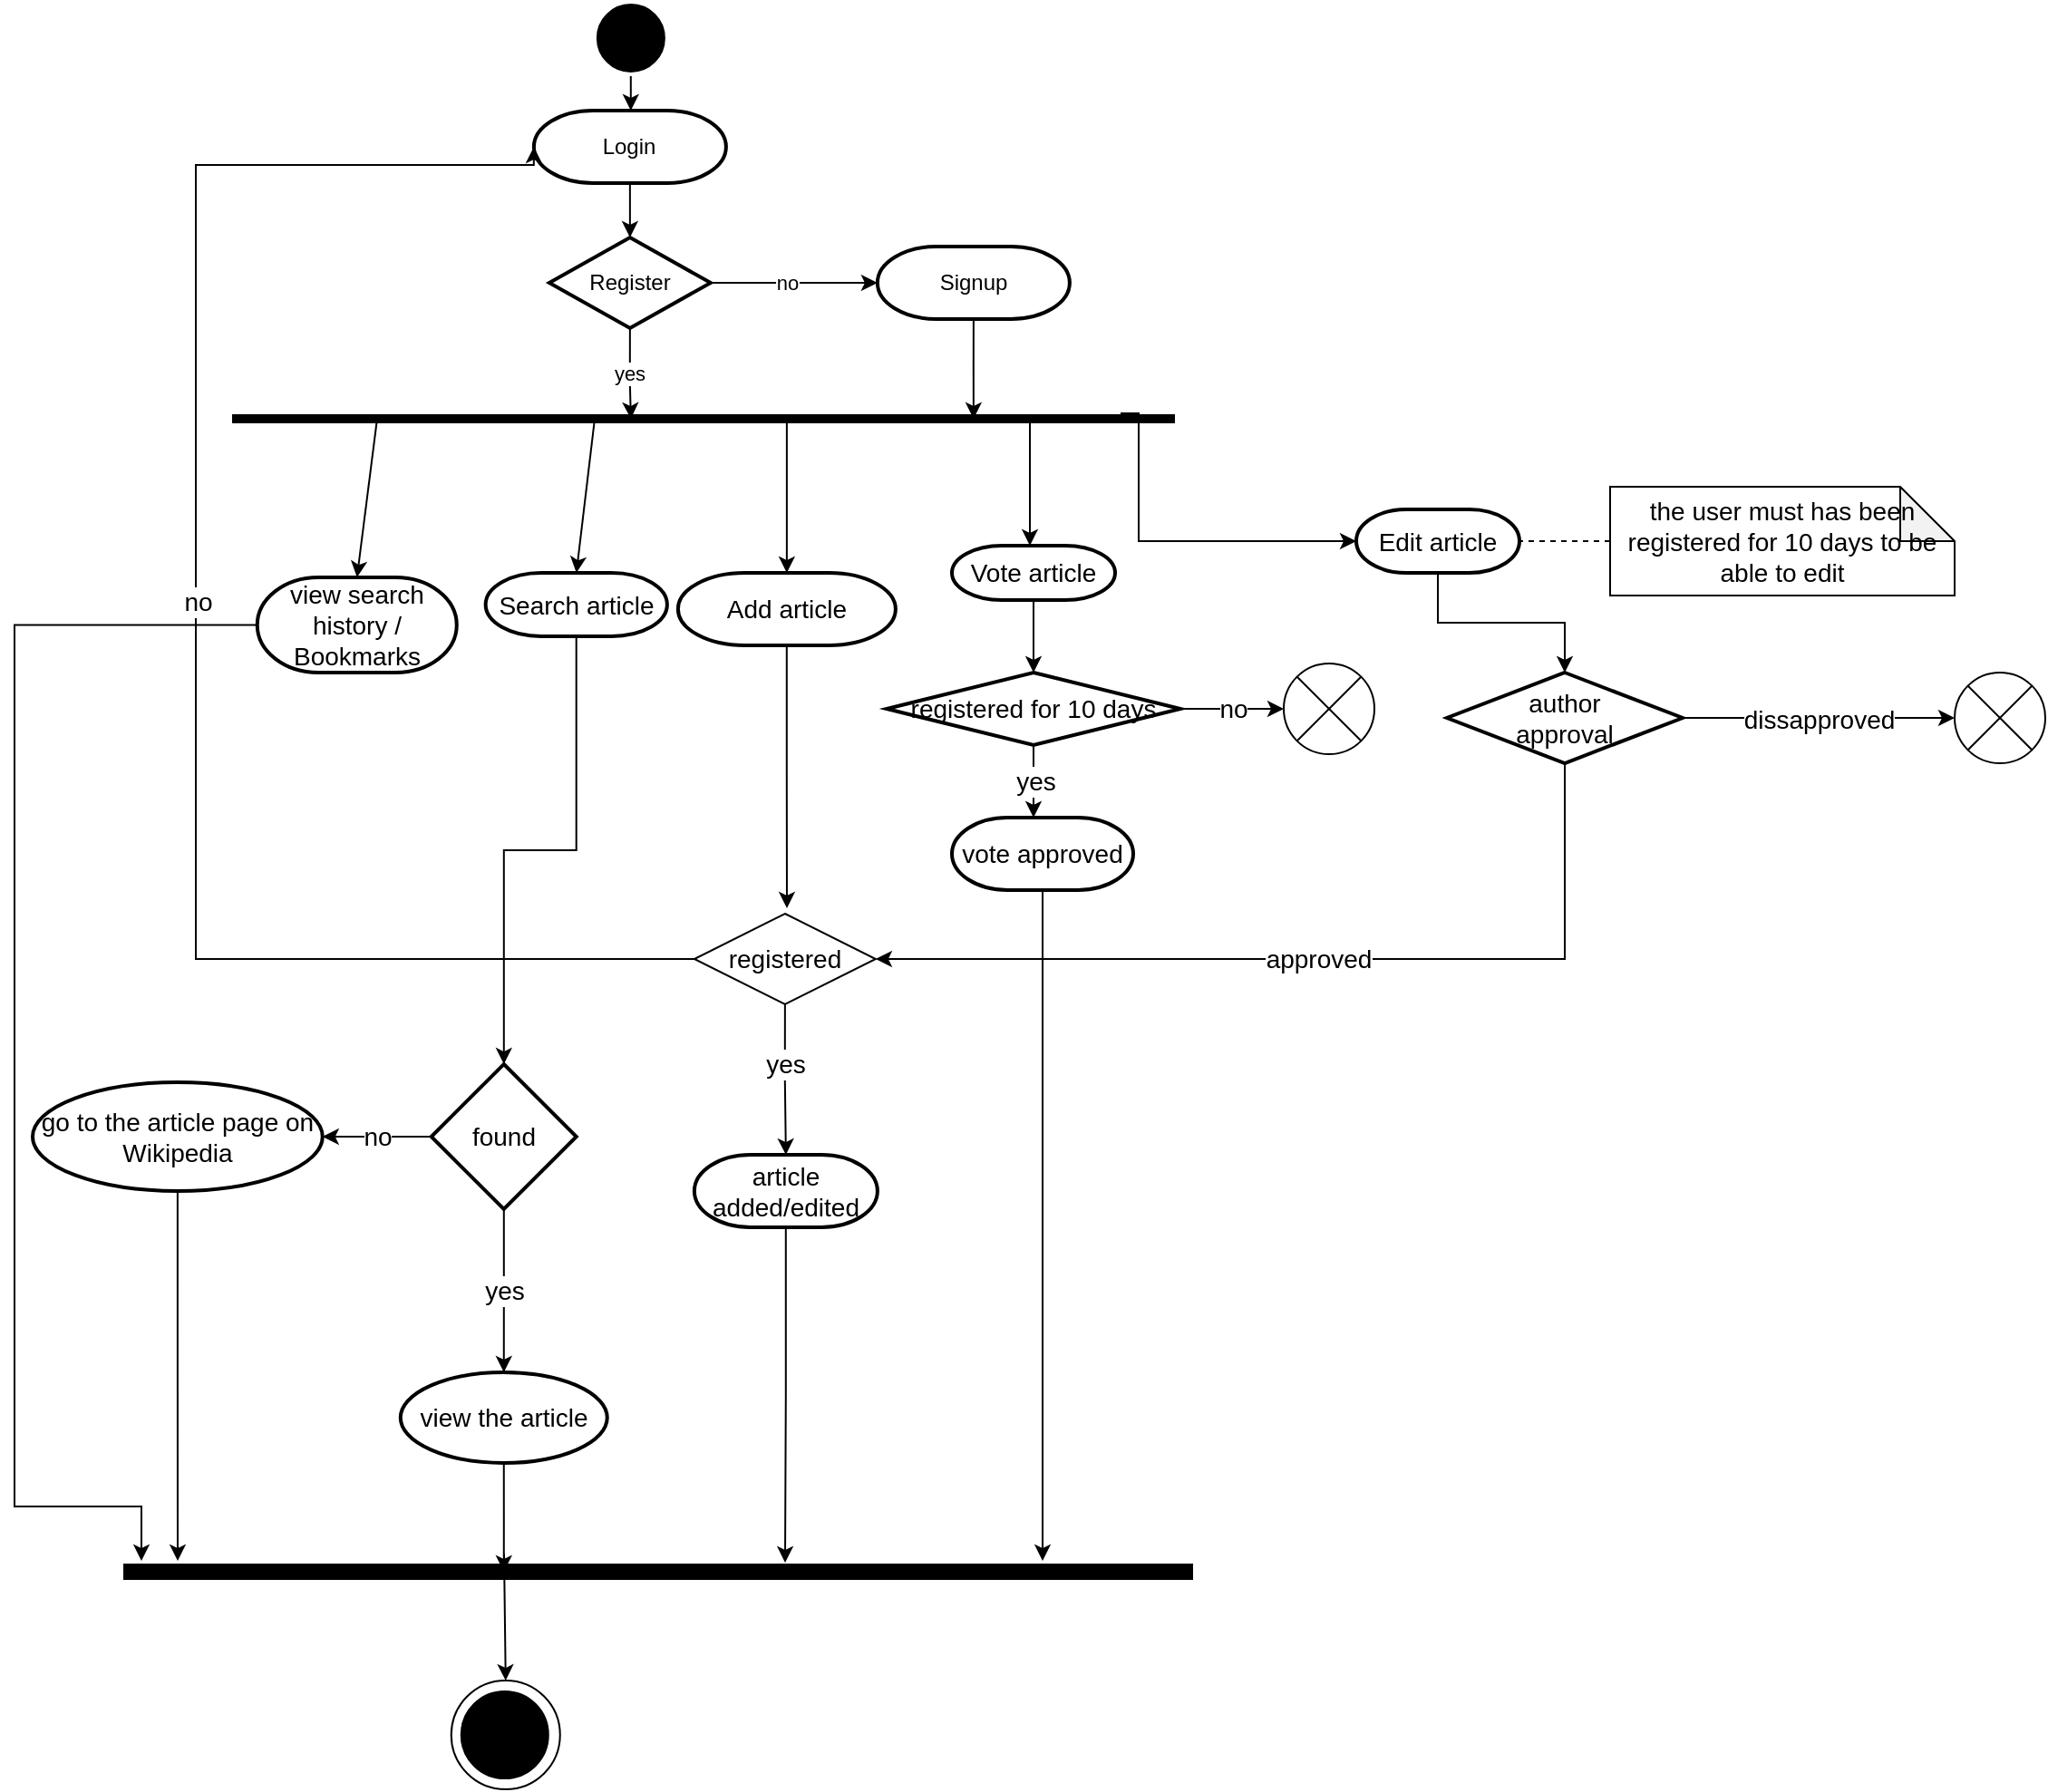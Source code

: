 <mxfile version="17.5.0" type="github" pages="6">
  <diagram id="C5RBs43oDa-KdzZeNtuy" name="Activity">
    <mxGraphModel dx="1584" dy="746" grid="1" gridSize="10" guides="1" tooltips="1" connect="1" arrows="1" fold="1" page="1" pageScale="1" pageWidth="413" pageHeight="583" math="0" shadow="0">
      <root>
        <mxCell id="WIyWlLk6GJQsqaUBKTNV-0" />
        <mxCell id="WIyWlLk6GJQsqaUBKTNV-1" parent="WIyWlLk6GJQsqaUBKTNV-0" />
        <mxCell id="ja_oueI8BCVdQs4uf5KY-3" style="edgeStyle=orthogonalEdgeStyle;rounded=0;orthogonalLoop=1;jettySize=auto;html=1;entryX=0.5;entryY=0;entryDx=0;entryDy=0;entryPerimeter=0;" parent="WIyWlLk6GJQsqaUBKTNV-1" source="ja_oueI8BCVdQs4uf5KY-0" target="ja_oueI8BCVdQs4uf5KY-2" edge="1">
          <mxGeometry relative="1" as="geometry" />
        </mxCell>
        <mxCell id="ja_oueI8BCVdQs4uf5KY-0" value="" style="strokeWidth=2;html=1;shape=mxgraph.flowchart.start_2;whiteSpace=wrap;fillColor=#000000;strokeColor=#FFFFFF;" parent="WIyWlLk6GJQsqaUBKTNV-1" vertex="1">
          <mxGeometry x="259.94" y="30" width="40" height="40" as="geometry" />
        </mxCell>
        <mxCell id="ja_oueI8BCVdQs4uf5KY-5" style="edgeStyle=orthogonalEdgeStyle;rounded=0;orthogonalLoop=1;jettySize=auto;html=1;exitX=0.5;exitY=1;exitDx=0;exitDy=0;exitPerimeter=0;entryX=0.5;entryY=0;entryDx=0;entryDy=0;entryPerimeter=0;" parent="WIyWlLk6GJQsqaUBKTNV-1" source="ja_oueI8BCVdQs4uf5KY-2" target="ja_oueI8BCVdQs4uf5KY-4" edge="1">
          <mxGeometry relative="1" as="geometry" />
        </mxCell>
        <mxCell id="ja_oueI8BCVdQs4uf5KY-2" value="Login" style="strokeWidth=2;html=1;shape=mxgraph.flowchart.terminator;whiteSpace=wrap;" parent="WIyWlLk6GJQsqaUBKTNV-1" vertex="1">
          <mxGeometry x="226.44" y="90" width="106" height="40" as="geometry" />
        </mxCell>
        <mxCell id="ja_oueI8BCVdQs4uf5KY-6" style="edgeStyle=orthogonalEdgeStyle;rounded=0;orthogonalLoop=1;jettySize=auto;html=1;exitX=1;exitY=0.5;exitDx=0;exitDy=0;exitPerimeter=0;" parent="WIyWlLk6GJQsqaUBKTNV-1" source="ja_oueI8BCVdQs4uf5KY-4" edge="1">
          <mxGeometry relative="1" as="geometry">
            <mxPoint x="415.94" y="185" as="targetPoint" />
            <Array as="points">
              <mxPoint x="365.94" y="185" />
              <mxPoint x="365.94" y="185" />
            </Array>
          </mxGeometry>
        </mxCell>
        <mxCell id="ja_oueI8BCVdQs4uf5KY-7" value="no" style="edgeLabel;html=1;align=center;verticalAlign=middle;resizable=0;points=[];" parent="ja_oueI8BCVdQs4uf5KY-6" vertex="1" connectable="0">
          <mxGeometry x="0.283" y="-5" relative="1" as="geometry">
            <mxPoint x="-17" y="-5" as="offset" />
          </mxGeometry>
        </mxCell>
        <mxCell id="ja_oueI8BCVdQs4uf5KY-12" value="yes" style="edgeStyle=orthogonalEdgeStyle;rounded=0;orthogonalLoop=1;jettySize=auto;html=1;exitX=0.5;exitY=1;exitDx=0;exitDy=0;exitPerimeter=0;" parent="WIyWlLk6GJQsqaUBKTNV-1" source="ja_oueI8BCVdQs4uf5KY-4" edge="1">
          <mxGeometry relative="1" as="geometry">
            <mxPoint x="279.94" y="260" as="targetPoint" />
            <Array as="points">
              <mxPoint x="278.94" y="240" />
              <mxPoint x="279.94" y="240" />
            </Array>
          </mxGeometry>
        </mxCell>
        <mxCell id="ja_oueI8BCVdQs4uf5KY-4" value="Register" style="strokeWidth=2;html=1;shape=mxgraph.flowchart.decision;whiteSpace=wrap;" parent="WIyWlLk6GJQsqaUBKTNV-1" vertex="1">
          <mxGeometry x="234.94" y="160" width="89" height="50" as="geometry" />
        </mxCell>
        <mxCell id="ja_oueI8BCVdQs4uf5KY-13" style="edgeStyle=orthogonalEdgeStyle;rounded=0;orthogonalLoop=1;jettySize=auto;html=1;exitX=0.5;exitY=1;exitDx=0;exitDy=0;exitPerimeter=0;" parent="WIyWlLk6GJQsqaUBKTNV-1" source="ja_oueI8BCVdQs4uf5KY-8" edge="1">
          <mxGeometry relative="1" as="geometry">
            <mxPoint x="468.94" y="260" as="targetPoint" />
          </mxGeometry>
        </mxCell>
        <mxCell id="ja_oueI8BCVdQs4uf5KY-8" value="Signup" style="strokeWidth=2;html=1;shape=mxgraph.flowchart.terminator;whiteSpace=wrap;" parent="WIyWlLk6GJQsqaUBKTNV-1" vertex="1">
          <mxGeometry x="415.94" y="165" width="106" height="40" as="geometry" />
        </mxCell>
        <mxCell id="ja_oueI8BCVdQs4uf5KY-18" value="" style="endArrow=none;html=1;rounded=0;labelBackgroundColor=#FFFFFF;labelBorderColor=default;fontSize=11;fontColor=default;strokeWidth=5;" parent="WIyWlLk6GJQsqaUBKTNV-1" edge="1">
          <mxGeometry width="50" height="50" relative="1" as="geometry">
            <mxPoint x="60" y="260" as="sourcePoint" />
            <mxPoint x="580" y="260" as="targetPoint" />
            <Array as="points">
              <mxPoint x="374.94" y="260" />
            </Array>
          </mxGeometry>
        </mxCell>
        <mxCell id="ja_oueI8BCVdQs4uf5KY-20" value="" style="endArrow=classic;html=1;rounded=0;labelBackgroundColor=#000000;labelBorderColor=default;fontSize=20;fontColor=default;strokeWidth=1;entryX=0.5;entryY=0;entryDx=0;entryDy=0;entryPerimeter=0;" parent="WIyWlLk6GJQsqaUBKTNV-1" target="ja_oueI8BCVdQs4uf5KY-23" edge="1">
          <mxGeometry width="50" height="50" relative="1" as="geometry">
            <mxPoint x="365.94" y="260" as="sourcePoint" />
            <mxPoint x="365.44" y="315" as="targetPoint" />
            <Array as="points" />
          </mxGeometry>
        </mxCell>
        <mxCell id="ja_oueI8BCVdQs4uf5KY-30" style="edgeStyle=orthogonalEdgeStyle;rounded=0;orthogonalLoop=1;jettySize=auto;html=1;labelBackgroundColor=#FFFFFF;labelBorderColor=none;fontSize=14;fontColor=none;strokeWidth=1;entryX=0;entryY=0.5;entryDx=0;entryDy=0;entryPerimeter=0;" parent="WIyWlLk6GJQsqaUBKTNV-1" target="ja_oueI8BCVdQs4uf5KY-31" edge="1">
          <mxGeometry relative="1" as="geometry">
            <mxPoint x="595.94" y="327" as="targetPoint" />
            <mxPoint x="550" y="257" as="sourcePoint" />
            <Array as="points">
              <mxPoint x="560" y="257" />
              <mxPoint x="560" y="328" />
            </Array>
          </mxGeometry>
        </mxCell>
        <mxCell id="ja_oueI8BCVdQs4uf5KY-24" style="edgeStyle=orthogonalEdgeStyle;rounded=0;orthogonalLoop=1;jettySize=auto;html=1;labelBackgroundColor=#FFFFFF;labelBorderColor=default;fontSize=14;fontColor=none;strokeWidth=1;" parent="WIyWlLk6GJQsqaUBKTNV-1" source="ja_oueI8BCVdQs4uf5KY-23" edge="1">
          <mxGeometry relative="1" as="geometry">
            <mxPoint x="366" y="530" as="targetPoint" />
          </mxGeometry>
        </mxCell>
        <mxCell id="ja_oueI8BCVdQs4uf5KY-23" value="Add article" style="strokeWidth=2;html=1;shape=mxgraph.flowchart.terminator;whiteSpace=wrap;fontSize=14;fontColor=none;" parent="WIyWlLk6GJQsqaUBKTNV-1" vertex="1">
          <mxGeometry x="305.94" y="345" width="120" height="40" as="geometry" />
        </mxCell>
        <mxCell id="ja_oueI8BCVdQs4uf5KY-26" value="yes" style="edgeStyle=orthogonalEdgeStyle;rounded=0;orthogonalLoop=1;jettySize=auto;html=1;labelBackgroundColor=#FFFFFF;labelBorderColor=none;fontSize=14;fontColor=none;strokeWidth=1;exitX=0.5;exitY=1;exitDx=0;exitDy=0;entryX=0.5;entryY=0;entryDx=0;entryDy=0;entryPerimeter=0;" parent="WIyWlLk6GJQsqaUBKTNV-1" source="ja_oueI8BCVdQs4uf5KY-25" target="ja_oueI8BCVdQs4uf5KY-27" edge="1">
          <mxGeometry x="-0.2" relative="1" as="geometry">
            <mxPoint x="365.94" y="725" as="targetPoint" />
            <mxPoint x="365.94" y="675" as="sourcePoint" />
            <mxPoint as="offset" />
          </mxGeometry>
        </mxCell>
        <mxCell id="ja_oueI8BCVdQs4uf5KY-28" style="edgeStyle=orthogonalEdgeStyle;rounded=0;orthogonalLoop=1;jettySize=auto;html=1;entryX=0;entryY=0.5;entryDx=0;entryDy=0;entryPerimeter=0;labelBackgroundColor=#FFFFFF;labelBorderColor=none;fontSize=14;fontColor=none;strokeWidth=1;" parent="WIyWlLk6GJQsqaUBKTNV-1" source="ja_oueI8BCVdQs4uf5KY-25" target="ja_oueI8BCVdQs4uf5KY-2" edge="1">
          <mxGeometry relative="1" as="geometry">
            <Array as="points">
              <mxPoint x="40" y="558" />
              <mxPoint x="40" y="120" />
            </Array>
          </mxGeometry>
        </mxCell>
        <mxCell id="ja_oueI8BCVdQs4uf5KY-29" value="no" style="edgeLabel;html=1;align=center;verticalAlign=middle;resizable=0;points=[];fontSize=14;fontColor=none;" parent="ja_oueI8BCVdQs4uf5KY-28" vertex="1" connectable="0">
          <mxGeometry x="0.038" y="-1" relative="1" as="geometry">
            <mxPoint as="offset" />
          </mxGeometry>
        </mxCell>
        <mxCell id="ja_oueI8BCVdQs4uf5KY-25" value="registered" style="rhombus;whiteSpace=wrap;html=1;fontSize=14;fontColor=none;" parent="WIyWlLk6GJQsqaUBKTNV-1" vertex="1">
          <mxGeometry x="314.94" y="533" width="100" height="50" as="geometry" />
        </mxCell>
        <mxCell id="ja_oueI8BCVdQs4uf5KY-49" style="edgeStyle=orthogonalEdgeStyle;rounded=0;orthogonalLoop=1;jettySize=auto;html=1;labelBackgroundColor=#FFFFFF;labelBorderColor=none;fontSize=14;fontColor=none;strokeWidth=1;" parent="WIyWlLk6GJQsqaUBKTNV-1" source="ja_oueI8BCVdQs4uf5KY-27" edge="1">
          <mxGeometry relative="1" as="geometry">
            <mxPoint x="365" y="891" as="targetPoint" />
          </mxGeometry>
        </mxCell>
        <mxCell id="ja_oueI8BCVdQs4uf5KY-27" value="article added/edited" style="strokeWidth=2;html=1;shape=mxgraph.flowchart.terminator;whiteSpace=wrap;fontSize=14;fontColor=none;" parent="WIyWlLk6GJQsqaUBKTNV-1" vertex="1">
          <mxGeometry x="314.94" y="666" width="101" height="40" as="geometry" />
        </mxCell>
        <mxCell id="ja_oueI8BCVdQs4uf5KY-69" value="" style="edgeStyle=orthogonalEdgeStyle;rounded=0;orthogonalLoop=1;jettySize=auto;html=1;labelBackgroundColor=#FFFFFF;labelBorderColor=none;fontSize=14;fontColor=none;strokeWidth=1;" parent="WIyWlLk6GJQsqaUBKTNV-1" source="ja_oueI8BCVdQs4uf5KY-31" target="ja_oueI8BCVdQs4uf5KY-68" edge="1">
          <mxGeometry relative="1" as="geometry" />
        </mxCell>
        <mxCell id="ja_oueI8BCVdQs4uf5KY-31" value="Edit article" style="strokeWidth=2;html=1;shape=mxgraph.flowchart.terminator;whiteSpace=wrap;fontSize=14;fontColor=none;" parent="WIyWlLk6GJQsqaUBKTNV-1" vertex="1">
          <mxGeometry x="680" y="310" width="90" height="35" as="geometry" />
        </mxCell>
        <mxCell id="ja_oueI8BCVdQs4uf5KY-34" value="the user must has been registered for 10 days to be able to edit" style="shape=note;whiteSpace=wrap;html=1;backgroundOutline=1;darkOpacity=0.05;fontSize=14;fontColor=none;" parent="WIyWlLk6GJQsqaUBKTNV-1" vertex="1">
          <mxGeometry x="820" y="297.5" width="190" height="60" as="geometry" />
        </mxCell>
        <mxCell id="ja_oueI8BCVdQs4uf5KY-35" value="" style="endArrow=none;dashed=1;html=1;rounded=0;labelBackgroundColor=#FFFFFF;labelBorderColor=none;fontSize=14;fontColor=none;strokeWidth=1;entryX=1;entryY=0.5;entryDx=0;entryDy=0;entryPerimeter=0;" parent="WIyWlLk6GJQsqaUBKTNV-1" source="ja_oueI8BCVdQs4uf5KY-34" target="ja_oueI8BCVdQs4uf5KY-31" edge="1">
          <mxGeometry width="50" height="50" relative="1" as="geometry">
            <mxPoint x="700.41" y="322" as="sourcePoint" />
            <mxPoint x="720" y="328" as="targetPoint" />
            <Array as="points" />
          </mxGeometry>
        </mxCell>
        <mxCell id="ja_oueI8BCVdQs4uf5KY-39" value="" style="edgeStyle=orthogonalEdgeStyle;rounded=0;orthogonalLoop=1;jettySize=auto;html=1;labelBackgroundColor=#FFFFFF;labelBorderColor=none;fontSize=14;fontColor=none;strokeWidth=1;" parent="WIyWlLk6GJQsqaUBKTNV-1" source="ja_oueI8BCVdQs4uf5KY-37" target="ja_oueI8BCVdQs4uf5KY-38" edge="1">
          <mxGeometry relative="1" as="geometry" />
        </mxCell>
        <mxCell id="ja_oueI8BCVdQs4uf5KY-37" value="Search article" style="strokeWidth=2;html=1;shape=mxgraph.flowchart.terminator;whiteSpace=wrap;fontSize=14;fontColor=none;fillColor=#FFFFFF;" parent="WIyWlLk6GJQsqaUBKTNV-1" vertex="1">
          <mxGeometry x="199.82" y="345" width="100.12" height="35" as="geometry" />
        </mxCell>
        <mxCell id="ja_oueI8BCVdQs4uf5KY-41" value="yes" style="edgeStyle=orthogonalEdgeStyle;rounded=0;orthogonalLoop=1;jettySize=auto;html=1;labelBackgroundColor=#FFFFFF;labelBorderColor=none;fontSize=14;fontColor=none;strokeWidth=1;" parent="WIyWlLk6GJQsqaUBKTNV-1" source="ja_oueI8BCVdQs4uf5KY-38" target="ja_oueI8BCVdQs4uf5KY-40" edge="1">
          <mxGeometry relative="1" as="geometry">
            <Array as="points">
              <mxPoint x="210" y="756" />
              <mxPoint x="210" y="756" />
            </Array>
          </mxGeometry>
        </mxCell>
        <mxCell id="ja_oueI8BCVdQs4uf5KY-43" value="no" style="edgeStyle=orthogonalEdgeStyle;rounded=0;orthogonalLoop=1;jettySize=auto;html=1;labelBackgroundColor=#FFFFFF;labelBorderColor=none;fontSize=14;fontColor=none;strokeWidth=1;" parent="WIyWlLk6GJQsqaUBKTNV-1" source="ja_oueI8BCVdQs4uf5KY-38" target="ja_oueI8BCVdQs4uf5KY-42" edge="1">
          <mxGeometry relative="1" as="geometry" />
        </mxCell>
        <mxCell id="ja_oueI8BCVdQs4uf5KY-38" value="found" style="rhombus;whiteSpace=wrap;html=1;fontSize=14;fillColor=#FFFFFF;fontColor=none;strokeWidth=2;" parent="WIyWlLk6GJQsqaUBKTNV-1" vertex="1">
          <mxGeometry x="169.88" y="616" width="80" height="80" as="geometry" />
        </mxCell>
        <mxCell id="ja_oueI8BCVdQs4uf5KY-50" style="edgeStyle=orthogonalEdgeStyle;rounded=0;orthogonalLoop=1;jettySize=auto;html=1;labelBackgroundColor=#FFFFFF;labelBorderColor=none;fontSize=14;fontColor=none;strokeWidth=1;" parent="WIyWlLk6GJQsqaUBKTNV-1" source="ja_oueI8BCVdQs4uf5KY-40" edge="1">
          <mxGeometry relative="1" as="geometry">
            <mxPoint x="209.88" y="896.0" as="targetPoint" />
          </mxGeometry>
        </mxCell>
        <mxCell id="ja_oueI8BCVdQs4uf5KY-40" value="view the article" style="ellipse;whiteSpace=wrap;html=1;fontSize=14;fillColor=#FFFFFF;fontColor=none;strokeWidth=2;" parent="WIyWlLk6GJQsqaUBKTNV-1" vertex="1">
          <mxGeometry x="152.88" y="786" width="114" height="50" as="geometry" />
        </mxCell>
        <mxCell id="ja_oueI8BCVdQs4uf5KY-51" style="edgeStyle=orthogonalEdgeStyle;rounded=0;orthogonalLoop=1;jettySize=auto;html=1;labelBackgroundColor=#FFFFFF;labelBorderColor=none;fontSize=14;fontColor=none;strokeWidth=1;" parent="WIyWlLk6GJQsqaUBKTNV-1" source="ja_oueI8BCVdQs4uf5KY-42" edge="1">
          <mxGeometry relative="1" as="geometry">
            <mxPoint x="30" y="890" as="targetPoint" />
          </mxGeometry>
        </mxCell>
        <mxCell id="ja_oueI8BCVdQs4uf5KY-42" value="go to the article page on Wikipedia" style="ellipse;whiteSpace=wrap;html=1;fontSize=14;fillColor=#FFFFFF;fontColor=none;strokeWidth=2;" parent="WIyWlLk6GJQsqaUBKTNV-1" vertex="1">
          <mxGeometry x="-50" y="626" width="159.88" height="60" as="geometry" />
        </mxCell>
        <mxCell id="ja_oueI8BCVdQs4uf5KY-45" value="" style="verticalLabelPosition=bottom;verticalAlign=top;html=1;shape=mxgraph.flowchart.on-page_reference;fontSize=14;fontColor=none;strokeColor=#000000;fillColor=#FFFFFF;" parent="WIyWlLk6GJQsqaUBKTNV-1" vertex="1">
          <mxGeometry x="180.88" y="956" width="60" height="60" as="geometry" />
        </mxCell>
        <mxCell id="ja_oueI8BCVdQs4uf5KY-47" value="" style="verticalLabelPosition=bottom;verticalAlign=top;html=1;shape=mxgraph.flowchart.on-page_reference;fontSize=14;fontColor=none;strokeColor=#FFFFFF;fillColor=#000000;" parent="WIyWlLk6GJQsqaUBKTNV-1" vertex="1">
          <mxGeometry x="185.38" y="961" width="50" height="50" as="geometry" />
        </mxCell>
        <mxCell id="ja_oueI8BCVdQs4uf5KY-48" value="" style="endArrow=none;html=1;rounded=0;labelBackgroundColor=#FFFFFF;labelBorderColor=none;fontSize=14;fontColor=none;strokeWidth=9;" parent="WIyWlLk6GJQsqaUBKTNV-1" edge="1">
          <mxGeometry width="50" height="50" relative="1" as="geometry">
            <mxPoint y="896" as="sourcePoint" />
            <mxPoint x="590" y="896" as="targetPoint" />
          </mxGeometry>
        </mxCell>
        <mxCell id="ja_oueI8BCVdQs4uf5KY-52" value="" style="endArrow=classic;html=1;rounded=0;labelBackgroundColor=#FFFFFF;labelBorderColor=none;fontSize=14;fontColor=none;strokeWidth=1;entryX=0.5;entryY=0;entryDx=0;entryDy=0;entryPerimeter=0;" parent="WIyWlLk6GJQsqaUBKTNV-1" target="ja_oueI8BCVdQs4uf5KY-45" edge="1">
          <mxGeometry width="50" height="50" relative="1" as="geometry">
            <mxPoint x="210" y="886" as="sourcePoint" />
            <mxPoint x="230" y="906" as="targetPoint" />
          </mxGeometry>
        </mxCell>
        <mxCell id="ja_oueI8BCVdQs4uf5KY-53" value="" style="endArrow=classic;html=1;rounded=0;labelBackgroundColor=#FFFFFF;labelBorderColor=none;fontSize=14;fontColor=none;strokeWidth=1;" parent="WIyWlLk6GJQsqaUBKTNV-1" edge="1">
          <mxGeometry width="50" height="50" relative="1" as="geometry">
            <mxPoint x="500" y="260" as="sourcePoint" />
            <mxPoint x="500" y="330" as="targetPoint" />
          </mxGeometry>
        </mxCell>
        <mxCell id="ja_oueI8BCVdQs4uf5KY-57" value="" style="edgeStyle=orthogonalEdgeStyle;rounded=0;orthogonalLoop=1;jettySize=auto;html=1;labelBackgroundColor=#FFFFFF;labelBorderColor=none;fontSize=14;fontColor=none;strokeWidth=1;" parent="WIyWlLk6GJQsqaUBKTNV-1" source="ja_oueI8BCVdQs4uf5KY-54" target="ja_oueI8BCVdQs4uf5KY-56" edge="1">
          <mxGeometry relative="1" as="geometry" />
        </mxCell>
        <mxCell id="ja_oueI8BCVdQs4uf5KY-54" value="Vote article" style="strokeWidth=2;html=1;shape=mxgraph.flowchart.terminator;whiteSpace=wrap;fontSize=14;fontColor=none;" parent="WIyWlLk6GJQsqaUBKTNV-1" vertex="1">
          <mxGeometry x="457" y="330" width="90" height="30" as="geometry" />
        </mxCell>
        <mxCell id="ja_oueI8BCVdQs4uf5KY-59" value="no" style="edgeStyle=orthogonalEdgeStyle;rounded=0;orthogonalLoop=1;jettySize=auto;html=1;exitX=1;exitY=0.5;exitDx=0;exitDy=0;labelBackgroundColor=#FFFFFF;labelBorderColor=none;fontSize=14;fontColor=none;strokeWidth=1;entryX=0;entryY=0.5;entryDx=0;entryDy=0;entryPerimeter=0;" parent="WIyWlLk6GJQsqaUBKTNV-1" source="ja_oueI8BCVdQs4uf5KY-56" target="ja_oueI8BCVdQs4uf5KY-60" edge="1">
          <mxGeometry relative="1" as="geometry">
            <mxPoint x="650" y="425" as="targetPoint" />
            <Array as="points" />
          </mxGeometry>
        </mxCell>
        <mxCell id="ja_oueI8BCVdQs4uf5KY-61" value="yes" style="edgeStyle=orthogonalEdgeStyle;rounded=0;orthogonalLoop=1;jettySize=auto;html=1;labelBackgroundColor=#FFFFFF;labelBorderColor=none;fontSize=14;fontColor=none;strokeWidth=1;" parent="WIyWlLk6GJQsqaUBKTNV-1" source="ja_oueI8BCVdQs4uf5KY-56" edge="1">
          <mxGeometry relative="1" as="geometry">
            <mxPoint x="502.0" y="480" as="targetPoint" />
          </mxGeometry>
        </mxCell>
        <mxCell id="ja_oueI8BCVdQs4uf5KY-56" value="registered for 10 days" style="rhombus;whiteSpace=wrap;html=1;fontSize=14;fontColor=none;strokeWidth=2;" parent="WIyWlLk6GJQsqaUBKTNV-1" vertex="1">
          <mxGeometry x="421" y="400" width="162" height="40" as="geometry" />
        </mxCell>
        <mxCell id="ja_oueI8BCVdQs4uf5KY-58" style="edgeStyle=orthogonalEdgeStyle;rounded=0;orthogonalLoop=1;jettySize=auto;html=1;exitX=0.5;exitY=1;exitDx=0;exitDy=0;labelBackgroundColor=#FFFFFF;labelBorderColor=none;fontSize=14;fontColor=none;strokeWidth=1;" parent="WIyWlLk6GJQsqaUBKTNV-1" source="ja_oueI8BCVdQs4uf5KY-56" target="ja_oueI8BCVdQs4uf5KY-56" edge="1">
          <mxGeometry relative="1" as="geometry" />
        </mxCell>
        <mxCell id="ja_oueI8BCVdQs4uf5KY-60" value="" style="verticalLabelPosition=bottom;verticalAlign=top;html=1;shape=mxgraph.flowchart.or;fontSize=14;fontColor=none;strokeColor=#000000;fillColor=#FFFFFF;shadow=0;sketch=0;" parent="WIyWlLk6GJQsqaUBKTNV-1" vertex="1">
          <mxGeometry x="640" y="395" width="50" height="50" as="geometry" />
        </mxCell>
        <mxCell id="ja_oueI8BCVdQs4uf5KY-72" style="edgeStyle=orthogonalEdgeStyle;rounded=0;orthogonalLoop=1;jettySize=auto;html=1;labelBackgroundColor=#FFFFFF;labelBorderColor=none;fontSize=14;fontColor=none;strokeWidth=1;" parent="WIyWlLk6GJQsqaUBKTNV-1" source="ja_oueI8BCVdQs4uf5KY-65" edge="1">
          <mxGeometry relative="1" as="geometry">
            <mxPoint x="507" y="890" as="targetPoint" />
          </mxGeometry>
        </mxCell>
        <mxCell id="ja_oueI8BCVdQs4uf5KY-65" value="vote approved" style="strokeWidth=2;html=1;shape=mxgraph.flowchart.terminator;whiteSpace=wrap;shadow=0;sketch=0;fontSize=14;fontColor=none;fillColor=#FFFFFF;" parent="WIyWlLk6GJQsqaUBKTNV-1" vertex="1">
          <mxGeometry x="457" y="480" width="100" height="40" as="geometry" />
        </mxCell>
        <mxCell id="ja_oueI8BCVdQs4uf5KY-70" value="approved" style="edgeStyle=orthogonalEdgeStyle;rounded=0;orthogonalLoop=1;jettySize=auto;html=1;exitX=0.5;exitY=1;exitDx=0;exitDy=0;labelBackgroundColor=#FFFFFF;labelBorderColor=none;fontSize=14;fontColor=none;strokeWidth=1;entryX=1;entryY=0.5;entryDx=0;entryDy=0;" parent="WIyWlLk6GJQsqaUBKTNV-1" source="ja_oueI8BCVdQs4uf5KY-68" target="ja_oueI8BCVdQs4uf5KY-25" edge="1">
          <mxGeometry relative="1" as="geometry">
            <mxPoint x="794.941" y="510" as="targetPoint" />
          </mxGeometry>
        </mxCell>
        <mxCell id="ja_oueI8BCVdQs4uf5KY-71" value="dissapproved" style="edgeStyle=orthogonalEdgeStyle;rounded=0;orthogonalLoop=1;jettySize=auto;html=1;labelBackgroundColor=#FFFFFF;labelBorderColor=none;fontSize=14;fontColor=none;strokeWidth=1;" parent="WIyWlLk6GJQsqaUBKTNV-1" source="ja_oueI8BCVdQs4uf5KY-68" edge="1">
          <mxGeometry relative="1" as="geometry">
            <mxPoint x="1010" y="425" as="targetPoint" />
          </mxGeometry>
        </mxCell>
        <mxCell id="ja_oueI8BCVdQs4uf5KY-68" value="author&lt;br&gt;approval" style="rhombus;whiteSpace=wrap;html=1;fontSize=14;fontColor=none;strokeWidth=2;" parent="WIyWlLk6GJQsqaUBKTNV-1" vertex="1">
          <mxGeometry x="730" y="400" width="130" height="50" as="geometry" />
        </mxCell>
        <mxCell id="ja_oueI8BCVdQs4uf5KY-73" value="" style="endArrow=classic;html=1;rounded=0;labelBackgroundColor=#FFFFFF;labelBorderColor=none;fontSize=14;fontColor=none;strokeWidth=1;entryX=0.5;entryY=0;entryDx=0;entryDy=0;entryPerimeter=0;" parent="WIyWlLk6GJQsqaUBKTNV-1" target="ja_oueI8BCVdQs4uf5KY-37" edge="1">
          <mxGeometry width="50" height="50" relative="1" as="geometry">
            <mxPoint x="260" y="260" as="sourcePoint" />
            <mxPoint x="370" y="360" as="targetPoint" />
          </mxGeometry>
        </mxCell>
        <mxCell id="ja_oueI8BCVdQs4uf5KY-74" value="" style="endArrow=classic;html=1;rounded=0;labelBackgroundColor=#FFFFFF;labelBorderColor=none;fontSize=14;fontColor=none;strokeWidth=1;entryX=0.5;entryY=0;entryDx=0;entryDy=0;entryPerimeter=0;" parent="WIyWlLk6GJQsqaUBKTNV-1" target="ja_oueI8BCVdQs4uf5KY-75" edge="1">
          <mxGeometry width="50" height="50" relative="1" as="geometry">
            <mxPoint x="140" y="260" as="sourcePoint" />
            <mxPoint x="140" y="290" as="targetPoint" />
          </mxGeometry>
        </mxCell>
        <mxCell id="ja_oueI8BCVdQs4uf5KY-76" style="edgeStyle=orthogonalEdgeStyle;rounded=0;orthogonalLoop=1;jettySize=auto;html=1;labelBackgroundColor=#FFFFFF;labelBorderColor=none;fontSize=14;fontColor=none;strokeWidth=1;" parent="WIyWlLk6GJQsqaUBKTNV-1" source="ja_oueI8BCVdQs4uf5KY-75" edge="1">
          <mxGeometry relative="1" as="geometry">
            <mxPoint x="10" y="890" as="targetPoint" />
            <Array as="points">
              <mxPoint x="-60" y="374" />
              <mxPoint x="-60" y="860" />
              <mxPoint x="10" y="860" />
            </Array>
          </mxGeometry>
        </mxCell>
        <mxCell id="ja_oueI8BCVdQs4uf5KY-75" value="view search history / Bookmarks" style="strokeWidth=2;html=1;shape=mxgraph.flowchart.terminator;whiteSpace=wrap;shadow=0;sketch=0;fontSize=14;fontColor=none;fillColor=#FFFFFF;" parent="WIyWlLk6GJQsqaUBKTNV-1" vertex="1">
          <mxGeometry x="73.88" y="347.5" width="110" height="52.5" as="geometry" />
        </mxCell>
        <mxCell id="ja_oueI8BCVdQs4uf5KY-77" value="" style="verticalLabelPosition=bottom;verticalAlign=top;html=1;shape=mxgraph.flowchart.or;shadow=0;sketch=0;fontSize=14;fontColor=none;strokeColor=#000000;fillColor=#FFFFFF;" parent="WIyWlLk6GJQsqaUBKTNV-1" vertex="1">
          <mxGeometry x="1010" y="400" width="50" height="50" as="geometry" />
        </mxCell>
      </root>
    </mxGraphModel>
  </diagram>
  <diagram id="XPmyx5zmzjdRKzJNVFKQ" name="Search article activity">
    <mxGraphModel dx="820" dy="522" grid="1" gridSize="10" guides="1" tooltips="1" connect="1" arrows="1" fold="1" page="1" pageScale="1" pageWidth="413" pageHeight="583" math="0" shadow="0">
      <root>
        <mxCell id="0" />
        <mxCell id="1" parent="0" />
        <mxCell id="J5FBAdijrq_yV_REpo5d-2" value="" style="edgeStyle=orthogonalEdgeStyle;rounded=0;orthogonalLoop=1;jettySize=auto;html=1;entryX=0.5;entryY=0;entryDx=0;entryDy=0;" parent="1" source="rl3THEvk4CHMRj5Us4aY-1" target="FngO70km-_eeKML0B7R5-1" edge="1">
          <mxGeometry relative="1" as="geometry">
            <mxPoint x="207" y="115" as="targetPoint" />
            <Array as="points">
              <mxPoint x="207" y="110" />
              <mxPoint x="206" y="110" />
            </Array>
          </mxGeometry>
        </mxCell>
        <mxCell id="rl3THEvk4CHMRj5Us4aY-1" value="" style="ellipse;whiteSpace=wrap;html=1;aspect=fixed;fillColor=#000000;" parent="1" vertex="1">
          <mxGeometry x="192" y="30" width="30" height="30" as="geometry" />
        </mxCell>
        <mxCell id="FngO70km-_eeKML0B7R5-3" value="" style="edgeStyle=orthogonalEdgeStyle;rounded=0;orthogonalLoop=1;jettySize=auto;html=1;entryX=0.497;entryY=0.044;entryDx=0;entryDy=0;entryPerimeter=0;exitX=0.431;exitY=1;exitDx=0;exitDy=0;exitPerimeter=0;" parent="1" target="FngO70km-_eeKML0B7R5-2" edge="1">
          <mxGeometry relative="1" as="geometry">
            <mxPoint x="206.773" y="150" as="sourcePoint" />
            <mxPoint x="214" y="205" as="targetPoint" />
            <Array as="points" />
          </mxGeometry>
        </mxCell>
        <mxCell id="FngO70km-_eeKML0B7R5-1" value="Login" style="rounded=1;whiteSpace=wrap;html=1;fillColor=#FFFFFF;" parent="1" vertex="1">
          <mxGeometry x="164" y="120" width="83" height="30" as="geometry" />
        </mxCell>
        <mxCell id="FngO70km-_eeKML0B7R5-7" value="yes" style="edgeStyle=orthogonalEdgeStyle;rounded=0;orthogonalLoop=1;jettySize=auto;html=1;" parent="1" source="FngO70km-_eeKML0B7R5-2" edge="1">
          <mxGeometry relative="1" as="geometry">
            <mxPoint x="207" y="330" as="targetPoint" />
          </mxGeometry>
        </mxCell>
        <mxCell id="FngO70km-_eeKML0B7R5-8" value="no" style="edgeStyle=orthogonalEdgeStyle;rounded=0;orthogonalLoop=1;jettySize=auto;html=1;" parent="1" source="FngO70km-_eeKML0B7R5-2" target="FngO70km-_eeKML0B7R5-4" edge="1">
          <mxGeometry relative="1" as="geometry" />
        </mxCell>
        <mxCell id="FngO70km-_eeKML0B7R5-2" value="register" style="rhombus;whiteSpace=wrap;html=1;fillColor=#FFFFFF;rounded=1;" parent="1" vertex="1">
          <mxGeometry x="167" y="205" width="80" height="80" as="geometry" />
        </mxCell>
        <mxCell id="FngO70km-_eeKML0B7R5-9" style="edgeStyle=orthogonalEdgeStyle;rounded=0;orthogonalLoop=1;jettySize=auto;html=1;" parent="1" source="FngO70km-_eeKML0B7R5-4" edge="1">
          <mxGeometry relative="1" as="geometry">
            <mxPoint x="343.5" y="330" as="targetPoint" />
          </mxGeometry>
        </mxCell>
        <mxCell id="FngO70km-_eeKML0B7R5-4" value="Signup" style="whiteSpace=wrap;html=1;fillColor=#FFFFFF;rounded=1;" parent="1" vertex="1">
          <mxGeometry x="307" y="232.5" width="73" height="25" as="geometry" />
        </mxCell>
        <mxCell id="FngO70km-_eeKML0B7R5-10" value="" style="endArrow=none;html=1;rounded=0;strokeWidth=4;" parent="1" edge="1">
          <mxGeometry width="50" height="50" relative="1" as="geometry">
            <mxPoint x="200" y="330" as="sourcePoint" />
            <mxPoint x="350" y="330" as="targetPoint" />
          </mxGeometry>
        </mxCell>
        <mxCell id="wzQHDyPqezddLCfACaVK-1" value="" style="endArrow=classic;html=1;rounded=0;strokeWidth=1;" parent="1" target="wzQHDyPqezddLCfACaVK-2" edge="1">
          <mxGeometry width="50" height="50" relative="1" as="geometry">
            <mxPoint x="270" y="330" as="sourcePoint" />
            <mxPoint x="270" y="400" as="targetPoint" />
          </mxGeometry>
        </mxCell>
        <mxCell id="PounUVVKu2nsaFFu9szo-2" value="" style="edgeStyle=orthogonalEdgeStyle;rounded=0;orthogonalLoop=1;jettySize=auto;html=1;strokeWidth=1;" parent="1" source="wzQHDyPqezddLCfACaVK-2" edge="1">
          <mxGeometry relative="1" as="geometry">
            <mxPoint x="270" y="430" as="targetPoint" />
          </mxGeometry>
        </mxCell>
        <mxCell id="wzQHDyPqezddLCfACaVK-2" value="Search article" style="rounded=1;whiteSpace=wrap;html=1;fillColor=#FFFFFF;" parent="1" vertex="1">
          <mxGeometry x="235" y="370" width="70" height="30" as="geometry" />
        </mxCell>
        <mxCell id="RuTk7Urwl_zqZqvRWoDg-1" value="yes" style="edgeStyle=orthogonalEdgeStyle;rounded=0;orthogonalLoop=1;jettySize=auto;html=1;labelBackgroundColor=#FFFFFF;labelBorderColor=none;fontSize=14;fontColor=none;strokeWidth=1;" parent="1" source="RuTk7Urwl_zqZqvRWoDg-3" target="RuTk7Urwl_zqZqvRWoDg-4" edge="1">
          <mxGeometry relative="1" as="geometry">
            <Array as="points">
              <mxPoint x="270" y="570" />
              <mxPoint x="270" y="570" />
            </Array>
          </mxGeometry>
        </mxCell>
        <mxCell id="RuTk7Urwl_zqZqvRWoDg-2" value="no" style="edgeStyle=orthogonalEdgeStyle;rounded=0;orthogonalLoop=1;jettySize=auto;html=1;labelBackgroundColor=#FFFFFF;labelBorderColor=none;fontSize=14;fontColor=none;strokeWidth=1;" parent="1" source="RuTk7Urwl_zqZqvRWoDg-3" target="RuTk7Urwl_zqZqvRWoDg-5" edge="1">
          <mxGeometry relative="1" as="geometry" />
        </mxCell>
        <mxCell id="RuTk7Urwl_zqZqvRWoDg-3" value="found" style="rhombus;whiteSpace=wrap;html=1;fontSize=14;fillColor=#FFFFFF;fontColor=none;strokeWidth=2;" parent="1" vertex="1">
          <mxGeometry x="229.88" y="430" width="80" height="60" as="geometry" />
        </mxCell>
        <mxCell id="RuTk7Urwl_zqZqvRWoDg-7" style="edgeStyle=orthogonalEdgeStyle;rounded=0;orthogonalLoop=1;jettySize=auto;html=1;strokeWidth=1;" parent="1" source="RuTk7Urwl_zqZqvRWoDg-4" edge="1">
          <mxGeometry relative="1" as="geometry">
            <mxPoint x="269.88" y="650" as="targetPoint" />
          </mxGeometry>
        </mxCell>
        <mxCell id="RuTk7Urwl_zqZqvRWoDg-4" value="view the article" style="ellipse;whiteSpace=wrap;html=1;fontSize=14;fillColor=#FFFFFF;fontColor=none;strokeWidth=2;" parent="1" vertex="1">
          <mxGeometry x="219.88" y="543" width="100" height="40" as="geometry" />
        </mxCell>
        <mxCell id="RuTk7Urwl_zqZqvRWoDg-6" style="edgeStyle=orthogonalEdgeStyle;rounded=0;orthogonalLoop=1;jettySize=auto;html=1;strokeWidth=1;" parent="1" source="RuTk7Urwl_zqZqvRWoDg-5" edge="1">
          <mxGeometry relative="1" as="geometry">
            <mxPoint x="94.94" y="650" as="targetPoint" />
          </mxGeometry>
        </mxCell>
        <mxCell id="RuTk7Urwl_zqZqvRWoDg-5" value="go to the article page on Wikipedia" style="ellipse;whiteSpace=wrap;html=1;fontSize=14;fillColor=#FFFFFF;fontColor=none;strokeWidth=2;" parent="1" vertex="1">
          <mxGeometry x="20" y="440" width="149.88" height="40" as="geometry" />
        </mxCell>
        <mxCell id="RuTk7Urwl_zqZqvRWoDg-8" value="" style="endArrow=none;html=1;rounded=0;strokeWidth=5;" parent="1" edge="1">
          <mxGeometry width="50" height="50" relative="1" as="geometry">
            <mxPoint x="90" y="650" as="sourcePoint" />
            <mxPoint x="280" y="650" as="targetPoint" />
          </mxGeometry>
        </mxCell>
        <mxCell id="RuTk7Urwl_zqZqvRWoDg-9" value="" style="endArrow=classic;html=1;rounded=0;strokeWidth=1;" parent="1" edge="1">
          <mxGeometry width="50" height="50" relative="1" as="geometry">
            <mxPoint x="180" y="650" as="sourcePoint" />
            <mxPoint x="180" y="690" as="targetPoint" />
          </mxGeometry>
        </mxCell>
        <mxCell id="1_1JmTu7MjkN55CaLPje-1" value="" style="verticalLabelPosition=bottom;verticalAlign=top;html=1;shape=mxgraph.flowchart.on-page_reference;fontSize=14;fontColor=none;strokeColor=#000000;fillColor=#FFFFFF;" parent="1" vertex="1">
          <mxGeometry x="155" y="687.5" width="50" height="50" as="geometry" />
        </mxCell>
        <mxCell id="1_1JmTu7MjkN55CaLPje-2" value="" style="verticalLabelPosition=bottom;verticalAlign=top;html=1;shape=mxgraph.flowchart.on-page_reference;fontSize=14;fontColor=none;strokeColor=#FFFFFF;fillColor=#000000;" parent="1" vertex="1">
          <mxGeometry x="162.25" y="695" width="35.5" height="35" as="geometry" />
        </mxCell>
      </root>
    </mxGraphModel>
  </diagram>
  <diagram id="jEsbc96dhHgccqr1cUJY" name="Add article">
    <mxGraphModel dx="820" dy="1105" grid="1" gridSize="10" guides="1" tooltips="1" connect="1" arrows="1" fold="1" page="1" pageScale="1" pageWidth="413" pageHeight="583" math="0" shadow="0">
      <root>
        <mxCell id="0" />
        <mxCell id="1" parent="0" />
        <mxCell id="VSVQL-gxW_Sj5rON5QSG-1" value="" style="edgeStyle=orthogonalEdgeStyle;rounded=0;orthogonalLoop=1;jettySize=auto;html=1;entryX=0.5;entryY=0;entryDx=0;entryDy=0;" parent="1" source="VSVQL-gxW_Sj5rON5QSG-2" target="VSVQL-gxW_Sj5rON5QSG-4" edge="1">
          <mxGeometry relative="1" as="geometry">
            <mxPoint x="173" y="-395" as="targetPoint" />
            <Array as="points">
              <mxPoint x="173" y="-400" />
              <mxPoint x="172" y="-400" />
            </Array>
          </mxGeometry>
        </mxCell>
        <mxCell id="VSVQL-gxW_Sj5rON5QSG-2" value="" style="ellipse;whiteSpace=wrap;html=1;aspect=fixed;fillColor=#000000;" parent="1" vertex="1">
          <mxGeometry x="158" y="-480" width="30" height="30" as="geometry" />
        </mxCell>
        <mxCell id="VSVQL-gxW_Sj5rON5QSG-3" value="" style="edgeStyle=orthogonalEdgeStyle;rounded=0;orthogonalLoop=1;jettySize=auto;html=1;entryX=0.497;entryY=0.044;entryDx=0;entryDy=0;entryPerimeter=0;exitX=0.431;exitY=1;exitDx=0;exitDy=0;exitPerimeter=0;" parent="1" target="VSVQL-gxW_Sj5rON5QSG-7" edge="1">
          <mxGeometry relative="1" as="geometry">
            <mxPoint x="172.773" y="-360" as="sourcePoint" />
            <mxPoint x="180" y="-305" as="targetPoint" />
            <Array as="points" />
          </mxGeometry>
        </mxCell>
        <mxCell id="VSVQL-gxW_Sj5rON5QSG-4" value="Login" style="rounded=1;whiteSpace=wrap;html=1;fillColor=#FFFFFF;" parent="1" vertex="1">
          <mxGeometry x="130" y="-390" width="83" height="30" as="geometry" />
        </mxCell>
        <mxCell id="VSVQL-gxW_Sj5rON5QSG-5" value="yes" style="edgeStyle=orthogonalEdgeStyle;rounded=0;orthogonalLoop=1;jettySize=auto;html=1;" parent="1" source="VSVQL-gxW_Sj5rON5QSG-7" edge="1">
          <mxGeometry relative="1" as="geometry">
            <mxPoint x="173" y="-180" as="targetPoint" />
          </mxGeometry>
        </mxCell>
        <mxCell id="VSVQL-gxW_Sj5rON5QSG-6" value="no" style="edgeStyle=orthogonalEdgeStyle;rounded=0;orthogonalLoop=1;jettySize=auto;html=1;" parent="1" source="VSVQL-gxW_Sj5rON5QSG-7" target="VSVQL-gxW_Sj5rON5QSG-9" edge="1">
          <mxGeometry relative="1" as="geometry" />
        </mxCell>
        <mxCell id="VSVQL-gxW_Sj5rON5QSG-7" value="register" style="rhombus;whiteSpace=wrap;html=1;fillColor=#FFFFFF;rounded=1;" parent="1" vertex="1">
          <mxGeometry x="133" y="-305" width="80" height="80" as="geometry" />
        </mxCell>
        <mxCell id="VSVQL-gxW_Sj5rON5QSG-8" style="edgeStyle=orthogonalEdgeStyle;rounded=0;orthogonalLoop=1;jettySize=auto;html=1;" parent="1" source="VSVQL-gxW_Sj5rON5QSG-9" edge="1">
          <mxGeometry relative="1" as="geometry">
            <mxPoint x="309.5" y="-180" as="targetPoint" />
          </mxGeometry>
        </mxCell>
        <mxCell id="VSVQL-gxW_Sj5rON5QSG-9" value="Signup" style="whiteSpace=wrap;html=1;fillColor=#FFFFFF;rounded=1;" parent="1" vertex="1">
          <mxGeometry x="273" y="-277.5" width="73" height="25" as="geometry" />
        </mxCell>
        <mxCell id="VSVQL-gxW_Sj5rON5QSG-10" value="" style="endArrow=none;html=1;rounded=0;strokeWidth=4;" parent="1" edge="1">
          <mxGeometry width="50" height="50" relative="1" as="geometry">
            <mxPoint x="166" y="-180" as="sourcePoint" />
            <mxPoint x="316.0" y="-180" as="targetPoint" />
          </mxGeometry>
        </mxCell>
        <mxCell id="VSVQL-gxW_Sj5rON5QSG-11" value="" style="endArrow=classic;html=1;rounded=0;strokeWidth=1;" parent="1" target="VSVQL-gxW_Sj5rON5QSG-13" edge="1">
          <mxGeometry width="50" height="50" relative="1" as="geometry">
            <mxPoint x="236" y="-180" as="sourcePoint" />
            <mxPoint x="236" y="-110" as="targetPoint" />
          </mxGeometry>
        </mxCell>
        <mxCell id="VSVQL-gxW_Sj5rON5QSG-12" value="" style="edgeStyle=orthogonalEdgeStyle;rounded=0;orthogonalLoop=1;jettySize=auto;html=1;strokeWidth=1;" parent="1" source="VSVQL-gxW_Sj5rON5QSG-13" edge="1">
          <mxGeometry relative="1" as="geometry">
            <mxPoint x="236" y="-80" as="targetPoint" />
          </mxGeometry>
        </mxCell>
        <mxCell id="VSVQL-gxW_Sj5rON5QSG-13" value="Add article" style="rounded=1;whiteSpace=wrap;html=1;fillColor=#FFFFFF;" parent="1" vertex="1">
          <mxGeometry x="201" y="-140" width="70" height="30" as="geometry" />
        </mxCell>
        <mxCell id="3RWAA-xyayhZbSJaRj-y-1" value="yes" style="edgeStyle=orthogonalEdgeStyle;rounded=0;orthogonalLoop=1;jettySize=auto;html=1;strokeWidth=1;" parent="1" source="y177Kr3gfkSZ40YkOwFB-1" edge="1">
          <mxGeometry relative="1" as="geometry">
            <mxPoint x="236" y="10" as="targetPoint" />
          </mxGeometry>
        </mxCell>
        <mxCell id="3RWAA-xyayhZbSJaRj-y-3" value="no" style="edgeStyle=orthogonalEdgeStyle;rounded=0;orthogonalLoop=1;jettySize=auto;html=1;entryX=0;entryY=0.5;entryDx=0;entryDy=0;strokeWidth=1;" parent="1" source="y177Kr3gfkSZ40YkOwFB-1" target="VSVQL-gxW_Sj5rON5QSG-4" edge="1">
          <mxGeometry relative="1" as="geometry">
            <Array as="points">
              <mxPoint x="110" y="-55" />
              <mxPoint x="110" y="-375" />
            </Array>
          </mxGeometry>
        </mxCell>
        <mxCell id="y177Kr3gfkSZ40YkOwFB-1" value="Registered" style="rhombus;whiteSpace=wrap;html=1;fillColor=#FFFFFF;" parent="1" vertex="1">
          <mxGeometry x="196" y="-80" width="80" height="50" as="geometry" />
        </mxCell>
        <mxCell id="ekzDOpmG67qDEu_LCN7x-1" style="edgeStyle=orthogonalEdgeStyle;rounded=0;orthogonalLoop=1;jettySize=auto;html=1;strokeWidth=1;" parent="1" source="3RWAA-xyayhZbSJaRj-y-2" edge="1">
          <mxGeometry relative="1" as="geometry">
            <mxPoint x="236" y="90" as="targetPoint" />
          </mxGeometry>
        </mxCell>
        <mxCell id="3RWAA-xyayhZbSJaRj-y-2" value="Article added" style="rounded=1;whiteSpace=wrap;html=1;fillColor=#FFFFFF;" parent="1" vertex="1">
          <mxGeometry x="186" y="10" width="100" height="30" as="geometry" />
        </mxCell>
        <mxCell id="I4N08HVOdGbIQPTCpaym-1" value="" style="verticalLabelPosition=bottom;verticalAlign=top;html=1;shape=mxgraph.flowchart.on-page_reference;fontSize=14;fontColor=none;strokeColor=#000000;fillColor=#FFFFFF;" parent="1" vertex="1">
          <mxGeometry x="211" y="90" width="50" height="50" as="geometry" />
        </mxCell>
        <mxCell id="I4N08HVOdGbIQPTCpaym-2" value="" style="verticalLabelPosition=bottom;verticalAlign=top;html=1;shape=mxgraph.flowchart.on-page_reference;fontSize=14;fontColor=none;strokeColor=#FFFFFF;fillColor=#000000;" parent="1" vertex="1">
          <mxGeometry x="218.25" y="97.5" width="35.5" height="35" as="geometry" />
        </mxCell>
      </root>
    </mxGraphModel>
  </diagram>
  <diagram id="Mz9_QRV5Twu6IX4xyk3j" name="Edit article">
    <mxGraphModel dx="820" dy="522" grid="1" gridSize="10" guides="1" tooltips="1" connect="1" arrows="1" fold="1" page="1" pageScale="1" pageWidth="413" pageHeight="583" math="0" shadow="0">
      <root>
        <mxCell id="0" />
        <mxCell id="1" parent="0" />
        <mxCell id="BIu1rmkqoVV8YhjcfceQ-1" value="" style="edgeStyle=orthogonalEdgeStyle;rounded=0;orthogonalLoop=1;jettySize=auto;html=1;entryX=0.5;entryY=0;entryDx=0;entryDy=0;" parent="1" source="BIu1rmkqoVV8YhjcfceQ-2" target="BIu1rmkqoVV8YhjcfceQ-4" edge="1">
          <mxGeometry relative="1" as="geometry">
            <mxPoint x="183" y="105" as="targetPoint" />
            <Array as="points">
              <mxPoint x="183" y="100" />
              <mxPoint x="182" y="100" />
            </Array>
          </mxGeometry>
        </mxCell>
        <mxCell id="BIu1rmkqoVV8YhjcfceQ-2" value="" style="ellipse;whiteSpace=wrap;html=1;aspect=fixed;fillColor=#000000;" parent="1" vertex="1">
          <mxGeometry x="168" y="20" width="30" height="30" as="geometry" />
        </mxCell>
        <mxCell id="BIu1rmkqoVV8YhjcfceQ-3" value="" style="edgeStyle=orthogonalEdgeStyle;rounded=0;orthogonalLoop=1;jettySize=auto;html=1;entryX=0.497;entryY=0.044;entryDx=0;entryDy=0;entryPerimeter=0;exitX=0.431;exitY=1;exitDx=0;exitDy=0;exitPerimeter=0;" parent="1" target="BIu1rmkqoVV8YhjcfceQ-7" edge="1">
          <mxGeometry relative="1" as="geometry">
            <mxPoint x="182.773" y="140" as="sourcePoint" />
            <mxPoint x="190" y="195" as="targetPoint" />
            <Array as="points" />
          </mxGeometry>
        </mxCell>
        <mxCell id="BIu1rmkqoVV8YhjcfceQ-4" value="Login" style="rounded=1;whiteSpace=wrap;html=1;fillColor=#FFFFFF;" parent="1" vertex="1">
          <mxGeometry x="140" y="110" width="83" height="30" as="geometry" />
        </mxCell>
        <mxCell id="BIu1rmkqoVV8YhjcfceQ-5" value="yes" style="edgeStyle=orthogonalEdgeStyle;rounded=0;orthogonalLoop=1;jettySize=auto;html=1;" parent="1" source="BIu1rmkqoVV8YhjcfceQ-7" edge="1">
          <mxGeometry relative="1" as="geometry">
            <mxPoint x="183" y="320" as="targetPoint" />
          </mxGeometry>
        </mxCell>
        <mxCell id="BIu1rmkqoVV8YhjcfceQ-6" value="no" style="edgeStyle=orthogonalEdgeStyle;rounded=0;orthogonalLoop=1;jettySize=auto;html=1;" parent="1" source="BIu1rmkqoVV8YhjcfceQ-7" target="BIu1rmkqoVV8YhjcfceQ-9" edge="1">
          <mxGeometry relative="1" as="geometry" />
        </mxCell>
        <mxCell id="BIu1rmkqoVV8YhjcfceQ-7" value="register" style="rhombus;whiteSpace=wrap;html=1;fillColor=#FFFFFF;rounded=1;" parent="1" vertex="1">
          <mxGeometry x="143" y="195" width="80" height="80" as="geometry" />
        </mxCell>
        <mxCell id="BIu1rmkqoVV8YhjcfceQ-8" style="edgeStyle=orthogonalEdgeStyle;rounded=0;orthogonalLoop=1;jettySize=auto;html=1;" parent="1" source="BIu1rmkqoVV8YhjcfceQ-9" edge="1">
          <mxGeometry relative="1" as="geometry">
            <mxPoint x="319.5" y="320" as="targetPoint" />
          </mxGeometry>
        </mxCell>
        <mxCell id="BIu1rmkqoVV8YhjcfceQ-9" value="Signup" style="whiteSpace=wrap;html=1;fillColor=#FFFFFF;rounded=1;" parent="1" vertex="1">
          <mxGeometry x="283" y="222.5" width="73" height="25" as="geometry" />
        </mxCell>
        <mxCell id="BIu1rmkqoVV8YhjcfceQ-10" value="" style="endArrow=none;html=1;rounded=0;strokeWidth=4;" parent="1" edge="1">
          <mxGeometry width="50" height="50" relative="1" as="geometry">
            <mxPoint x="176" y="320" as="sourcePoint" />
            <mxPoint x="326.0" y="320" as="targetPoint" />
          </mxGeometry>
        </mxCell>
        <mxCell id="BIu1rmkqoVV8YhjcfceQ-11" value="" style="endArrow=classic;html=1;rounded=0;strokeWidth=1;" parent="1" target="BIu1rmkqoVV8YhjcfceQ-13" edge="1">
          <mxGeometry width="50" height="50" relative="1" as="geometry">
            <mxPoint x="246" y="320" as="sourcePoint" />
            <mxPoint x="246" y="390" as="targetPoint" />
          </mxGeometry>
        </mxCell>
        <mxCell id="BIu1rmkqoVV8YhjcfceQ-12" value="" style="edgeStyle=orthogonalEdgeStyle;rounded=0;orthogonalLoop=1;jettySize=auto;html=1;strokeWidth=1;" parent="1" source="BIu1rmkqoVV8YhjcfceQ-13" edge="1">
          <mxGeometry relative="1" as="geometry">
            <mxPoint x="246" y="420" as="targetPoint" />
          </mxGeometry>
        </mxCell>
        <mxCell id="BIu1rmkqoVV8YhjcfceQ-13" value="Edit article" style="rounded=1;whiteSpace=wrap;html=1;fillColor=#FFFFFF;" parent="1" vertex="1">
          <mxGeometry x="211" y="360" width="70" height="30" as="geometry" />
        </mxCell>
        <mxCell id="8jdjLlBSNGv7Cw1iNY3x-2" value="approved" style="edgeStyle=orthogonalEdgeStyle;rounded=0;orthogonalLoop=1;jettySize=auto;html=1;strokeWidth=1;" parent="1" source="ST8LXdUrSJNEZKMO5_Lj-1" target="8jdjLlBSNGv7Cw1iNY3x-1" edge="1">
          <mxGeometry relative="1" as="geometry" />
        </mxCell>
        <mxCell id="ST8LXdUrSJNEZKMO5_Lj-1" value="author&lt;br style=&quot;font-size: 11px;&quot;&gt;approval" style="rhombus;whiteSpace=wrap;html=1;fontSize=11;fontColor=none;strokeWidth=1;" parent="1" vertex="1">
          <mxGeometry x="210" y="420" width="72" height="60" as="geometry" />
        </mxCell>
        <mxCell id="8wq7UO2dgXFo3WuJOKoi-1" value="dissapproved" style="edgeStyle=orthogonalEdgeStyle;rounded=0;orthogonalLoop=1;jettySize=auto;html=1;labelBackgroundColor=#FFFFFF;labelBorderColor=none;fontSize=11;fontColor=none;strokeWidth=1;entryX=0;entryY=0.5;entryDx=0;entryDy=0;entryPerimeter=0;" parent="1" target="8wq7UO2dgXFo3WuJOKoi-2" edge="1">
          <mxGeometry relative="1" as="geometry">
            <mxPoint x="433" y="450" as="targetPoint" />
            <mxPoint x="283" y="450" as="sourcePoint" />
          </mxGeometry>
        </mxCell>
        <mxCell id="8wq7UO2dgXFo3WuJOKoi-2" value="" style="verticalLabelPosition=bottom;verticalAlign=top;html=1;shape=mxgraph.flowchart.or;shadow=0;sketch=0;fontSize=14;fontColor=none;strokeColor=#000000;fillColor=#FFFFFF;" parent="1" vertex="1">
          <mxGeometry x="400" y="425" width="50" height="50" as="geometry" />
        </mxCell>
        <mxCell id="8jdjLlBSNGv7Cw1iNY3x-3" value="no" style="edgeStyle=orthogonalEdgeStyle;rounded=0;orthogonalLoop=1;jettySize=auto;html=1;entryX=0;entryY=0.5;entryDx=0;entryDy=0;fontSize=11;strokeWidth=1;" parent="1" source="8jdjLlBSNGv7Cw1iNY3x-1" target="BIu1rmkqoVV8YhjcfceQ-4" edge="1">
          <mxGeometry relative="1" as="geometry">
            <Array as="points">
              <mxPoint x="94" y="125" />
            </Array>
          </mxGeometry>
        </mxCell>
        <mxCell id="8jdjLlBSNGv7Cw1iNY3x-4" style="edgeStyle=orthogonalEdgeStyle;rounded=0;orthogonalLoop=1;jettySize=auto;html=1;fontSize=11;strokeWidth=1;entryX=0;entryY=0.5;entryDx=0;entryDy=0;" parent="1" source="8jdjLlBSNGv7Cw1iNY3x-1" target="8jdjLlBSNGv7Cw1iNY3x-5" edge="1">
          <mxGeometry relative="1" as="geometry">
            <mxPoint x="20" y="560" as="targetPoint" />
            <Array as="points">
              <mxPoint x="94" y="549" />
            </Array>
          </mxGeometry>
        </mxCell>
        <mxCell id="8jdjLlBSNGv7Cw1iNY3x-1" value="Registered" style="rhombus;whiteSpace=wrap;html=1;fontSize=11;fontColor=none;strokeWidth=1;" parent="1" vertex="1">
          <mxGeometry x="58" y="420" width="72" height="60" as="geometry" />
        </mxCell>
        <mxCell id="8jdjLlBSNGv7Cw1iNY3x-6" style="edgeStyle=orthogonalEdgeStyle;rounded=0;orthogonalLoop=1;jettySize=auto;html=1;fontSize=11;strokeWidth=1;" parent="1" source="8jdjLlBSNGv7Cw1iNY3x-5" edge="1">
          <mxGeometry relative="1" as="geometry">
            <mxPoint x="246" y="650" as="targetPoint" />
          </mxGeometry>
        </mxCell>
        <mxCell id="8jdjLlBSNGv7Cw1iNY3x-5" value="Article Edited" style="rounded=1;whiteSpace=wrap;html=1;fontSize=11;strokeWidth=1;fillColor=#FFFFFF;" parent="1" vertex="1">
          <mxGeometry x="196" y="530" width="100" height="37" as="geometry" />
        </mxCell>
        <mxCell id="4doBsaZYVXjvTIpYq76V-1" value="" style="verticalLabelPosition=bottom;verticalAlign=top;html=1;shape=mxgraph.flowchart.on-page_reference;fontSize=14;fontColor=none;strokeColor=#000000;fillColor=#FFFFFF;" parent="1" vertex="1">
          <mxGeometry x="221" y="650" width="50" height="50" as="geometry" />
        </mxCell>
        <mxCell id="4doBsaZYVXjvTIpYq76V-2" value="" style="verticalLabelPosition=bottom;verticalAlign=top;html=1;shape=mxgraph.flowchart.on-page_reference;fontSize=14;fontColor=none;strokeColor=#FFFFFF;fillColor=#000000;" parent="1" vertex="1">
          <mxGeometry x="228.25" y="657.5" width="35.5" height="35" as="geometry" />
        </mxCell>
        <mxCell id="R8jcXMNrx3j7FKwXARfU-1" value="the user must has been registered for 10 days to be able to edit" style="shape=note;whiteSpace=wrap;html=1;backgroundOutline=1;darkOpacity=0.05;fontSize=12;fontColor=none;" parent="1" vertex="1">
          <mxGeometry x="332" y="352.5" width="168" height="45" as="geometry" />
        </mxCell>
        <mxCell id="R8jcXMNrx3j7FKwXARfU-2" value="" style="endArrow=none;dashed=1;html=1;rounded=0;labelBackgroundColor=#FFFFFF;labelBorderColor=none;fontSize=14;fontColor=none;strokeWidth=1;entryX=1;entryY=0.5;entryDx=0;entryDy=0;entryPerimeter=0;" parent="1" source="R8jcXMNrx3j7FKwXARfU-1" edge="1">
          <mxGeometry width="50" height="50" relative="1" as="geometry">
            <mxPoint x="212.41" y="369.5" as="sourcePoint" />
            <mxPoint x="282" y="375" as="targetPoint" />
            <Array as="points" />
          </mxGeometry>
        </mxCell>
      </root>
    </mxGraphModel>
  </diagram>
  <diagram id="bYWbJgJaTlmKu9KdLf9t" name="Vote article">
    <mxGraphModel dx="820" dy="1105" grid="1" gridSize="10" guides="1" tooltips="1" connect="1" arrows="1" fold="1" page="1" pageScale="1" pageWidth="413" pageHeight="583" math="0" shadow="0">
      <root>
        <mxCell id="0" />
        <mxCell id="1" parent="0" />
        <mxCell id="DsyJs6-eowW6daHPVKmx-1" value="" style="edgeStyle=orthogonalEdgeStyle;rounded=0;orthogonalLoop=1;jettySize=auto;html=1;labelBackgroundColor=#FFFFFF;labelBorderColor=none;fontSize=14;fontColor=none;strokeWidth=1;" parent="1" source="DsyJs6-eowW6daHPVKmx-2" edge="1">
          <mxGeometry relative="1" as="geometry">
            <mxPoint x="185" y="280.0" as="targetPoint" />
          </mxGeometry>
        </mxCell>
        <mxCell id="DsyJs6-eowW6daHPVKmx-2" value="Vote article" style="strokeWidth=2;html=1;shape=mxgraph.flowchart.terminator;whiteSpace=wrap;fontSize=12;fontColor=none;" parent="1" vertex="1">
          <mxGeometry x="140" y="210" width="90" height="30" as="geometry" />
        </mxCell>
        <mxCell id="DsyJs6-eowW6daHPVKmx-3" value="no" style="edgeStyle=orthogonalEdgeStyle;rounded=0;orthogonalLoop=1;jettySize=auto;html=1;exitX=1;exitY=0.5;exitDx=0;exitDy=0;labelBackgroundColor=#FFFFFF;labelBorderColor=none;fontSize=12;fontColor=none;strokeWidth=1;entryX=0;entryY=0.5;entryDx=0;entryDy=0;entryPerimeter=0;" parent="1" source="P6L8WEms9SUwbvKhg_te-1" target="DsyJs6-eowW6daHPVKmx-6" edge="1">
          <mxGeometry relative="1" as="geometry">
            <mxPoint x="333" y="305" as="targetPoint" />
            <Array as="points" />
            <mxPoint x="266" y="300" as="sourcePoint" />
          </mxGeometry>
        </mxCell>
        <mxCell id="DsyJs6-eowW6daHPVKmx-4" value="yes" style="edgeStyle=orthogonalEdgeStyle;rounded=0;orthogonalLoop=1;jettySize=auto;html=1;labelBackgroundColor=#FFFFFF;labelBorderColor=none;fontSize=11;fontColor=none;strokeWidth=1;" parent="1" edge="1">
          <mxGeometry relative="1" as="geometry">
            <mxPoint x="185.0" y="360" as="targetPoint" />
            <mxPoint x="185.0" y="320" as="sourcePoint" />
          </mxGeometry>
        </mxCell>
        <mxCell id="DsyJs6-eowW6daHPVKmx-5" style="edgeStyle=orthogonalEdgeStyle;rounded=0;orthogonalLoop=1;jettySize=auto;html=1;exitX=0.5;exitY=1;exitDx=0;exitDy=0;labelBackgroundColor=#FFFFFF;labelBorderColor=none;fontSize=14;fontColor=none;strokeWidth=1;" parent="1" edge="1">
          <mxGeometry relative="1" as="geometry">
            <mxPoint x="185.0" y="320" as="sourcePoint" />
            <mxPoint x="185.0" y="320" as="targetPoint" />
          </mxGeometry>
        </mxCell>
        <mxCell id="DsyJs6-eowW6daHPVKmx-6" value="" style="verticalLabelPosition=bottom;verticalAlign=top;html=1;shape=mxgraph.flowchart.or;fontSize=14;fontColor=none;strokeColor=#000000;fillColor=#FFFFFF;shadow=0;sketch=0;" parent="1" vertex="1">
          <mxGeometry x="323" y="275" width="50" height="50" as="geometry" />
        </mxCell>
        <mxCell id="DsyJs6-eowW6daHPVKmx-7" style="edgeStyle=orthogonalEdgeStyle;rounded=0;orthogonalLoop=1;jettySize=auto;html=1;labelBackgroundColor=#FFFFFF;labelBorderColor=none;fontSize=14;fontColor=none;strokeWidth=1;" parent="1" source="DsyJs6-eowW6daHPVKmx-8" edge="1">
          <mxGeometry relative="1" as="geometry">
            <mxPoint x="190" y="510" as="targetPoint" />
          </mxGeometry>
        </mxCell>
        <mxCell id="DsyJs6-eowW6daHPVKmx-8" value="vote approved" style="strokeWidth=2;html=1;shape=mxgraph.flowchart.terminator;whiteSpace=wrap;shadow=0;sketch=0;fontSize=12;fontColor=none;fillColor=#FFFFFF;" parent="1" vertex="1">
          <mxGeometry x="140" y="360" width="100" height="40" as="geometry" />
        </mxCell>
        <mxCell id="P6L8WEms9SUwbvKhg_te-1" value="registered for 10 days" style="rhombus;whiteSpace=wrap;html=1;fontSize=11;fontColor=none;strokeWidth=2;" parent="1" vertex="1">
          <mxGeometry x="115.5" y="280" width="139" height="40" as="geometry" />
        </mxCell>
        <mxCell id="P6L8WEms9SUwbvKhg_te-2" style="edgeStyle=orthogonalEdgeStyle;rounded=0;orthogonalLoop=1;jettySize=auto;html=1;exitX=0.5;exitY=1;exitDx=0;exitDy=0;labelBackgroundColor=#FFFFFF;labelBorderColor=none;fontSize=14;fontColor=none;strokeWidth=1;" parent="1" source="P6L8WEms9SUwbvKhg_te-1" target="P6L8WEms9SUwbvKhg_te-1" edge="1">
          <mxGeometry relative="1" as="geometry" />
        </mxCell>
        <mxCell id="-qiCVKdnqHpfDbz6voko-1" value="" style="edgeStyle=orthogonalEdgeStyle;rounded=0;orthogonalLoop=1;jettySize=auto;html=1;entryX=0.5;entryY=0;entryDx=0;entryDy=0;" parent="1" source="-qiCVKdnqHpfDbz6voko-2" target="-qiCVKdnqHpfDbz6voko-4" edge="1">
          <mxGeometry relative="1" as="geometry">
            <mxPoint x="120" y="-45" as="targetPoint" />
            <Array as="points">
              <mxPoint x="120" y="-50" />
              <mxPoint x="119" y="-50" />
            </Array>
          </mxGeometry>
        </mxCell>
        <mxCell id="-qiCVKdnqHpfDbz6voko-2" value="" style="ellipse;whiteSpace=wrap;html=1;aspect=fixed;fillColor=#000000;" parent="1" vertex="1">
          <mxGeometry x="105" y="-130" width="30" height="30" as="geometry" />
        </mxCell>
        <mxCell id="-qiCVKdnqHpfDbz6voko-3" value="" style="edgeStyle=orthogonalEdgeStyle;rounded=0;orthogonalLoop=1;jettySize=auto;html=1;entryX=0.497;entryY=0.044;entryDx=0;entryDy=0;entryPerimeter=0;exitX=0.431;exitY=1;exitDx=0;exitDy=0;exitPerimeter=0;" parent="1" target="-qiCVKdnqHpfDbz6voko-7" edge="1">
          <mxGeometry relative="1" as="geometry">
            <mxPoint x="119.773" y="-10" as="sourcePoint" />
            <mxPoint x="127" y="45" as="targetPoint" />
            <Array as="points" />
          </mxGeometry>
        </mxCell>
        <mxCell id="-qiCVKdnqHpfDbz6voko-4" value="Login" style="rounded=1;whiteSpace=wrap;html=1;fillColor=#FFFFFF;" parent="1" vertex="1">
          <mxGeometry x="77" y="-40" width="83" height="30" as="geometry" />
        </mxCell>
        <mxCell id="-qiCVKdnqHpfDbz6voko-5" value="yes" style="edgeStyle=orthogonalEdgeStyle;rounded=0;orthogonalLoop=1;jettySize=auto;html=1;" parent="1" source="-qiCVKdnqHpfDbz6voko-7" edge="1">
          <mxGeometry relative="1" as="geometry">
            <mxPoint x="120" y="170" as="targetPoint" />
          </mxGeometry>
        </mxCell>
        <mxCell id="-qiCVKdnqHpfDbz6voko-6" value="no" style="edgeStyle=orthogonalEdgeStyle;rounded=0;orthogonalLoop=1;jettySize=auto;html=1;" parent="1" source="-qiCVKdnqHpfDbz6voko-7" target="-qiCVKdnqHpfDbz6voko-9" edge="1">
          <mxGeometry relative="1" as="geometry" />
        </mxCell>
        <mxCell id="-qiCVKdnqHpfDbz6voko-7" value="register" style="rhombus;whiteSpace=wrap;html=1;fillColor=#FFFFFF;rounded=1;" parent="1" vertex="1">
          <mxGeometry x="80" y="45" width="80" height="80" as="geometry" />
        </mxCell>
        <mxCell id="-qiCVKdnqHpfDbz6voko-8" style="edgeStyle=orthogonalEdgeStyle;rounded=0;orthogonalLoop=1;jettySize=auto;html=1;" parent="1" source="-qiCVKdnqHpfDbz6voko-9" edge="1">
          <mxGeometry relative="1" as="geometry">
            <mxPoint x="256.5" y="170" as="targetPoint" />
          </mxGeometry>
        </mxCell>
        <mxCell id="-qiCVKdnqHpfDbz6voko-9" value="Signup" style="whiteSpace=wrap;html=1;fillColor=#FFFFFF;rounded=1;" parent="1" vertex="1">
          <mxGeometry x="220" y="72.5" width="73" height="25" as="geometry" />
        </mxCell>
        <mxCell id="-qiCVKdnqHpfDbz6voko-10" value="" style="endArrow=none;html=1;rounded=0;strokeWidth=4;" parent="1" edge="1">
          <mxGeometry width="50" height="50" relative="1" as="geometry">
            <mxPoint x="113" y="170" as="sourcePoint" />
            <mxPoint x="263.0" y="170" as="targetPoint" />
          </mxGeometry>
        </mxCell>
        <mxCell id="-qiCVKdnqHpfDbz6voko-11" value="" style="endArrow=classic;html=1;rounded=0;strokeWidth=1;" parent="1" edge="1">
          <mxGeometry width="50" height="50" relative="1" as="geometry">
            <mxPoint x="183" y="170" as="sourcePoint" />
            <mxPoint x="183" y="210" as="targetPoint" />
          </mxGeometry>
        </mxCell>
        <mxCell id="1xPoLXO9fEjvvORCSiS8-1" value="" style="verticalLabelPosition=bottom;verticalAlign=top;html=1;shape=mxgraph.flowchart.on-page_reference;fontSize=14;fontColor=none;strokeColor=#000000;fillColor=#FFFFFF;" parent="1" vertex="1">
          <mxGeometry x="165" y="510" width="50" height="50" as="geometry" />
        </mxCell>
        <mxCell id="1xPoLXO9fEjvvORCSiS8-2" value="" style="verticalLabelPosition=bottom;verticalAlign=top;html=1;shape=mxgraph.flowchart.on-page_reference;fontSize=14;fontColor=none;strokeColor=#FFFFFF;fillColor=#000000;" parent="1" vertex="1">
          <mxGeometry x="172.25" y="517.5" width="35.5" height="35" as="geometry" />
        </mxCell>
      </root>
    </mxGraphModel>
  </diagram>
  <diagram id="C-03IRL0RUEQGjMIBvPC" name="Page-6">
    <mxGraphModel dx="820" dy="522" grid="1" gridSize="10" guides="1" tooltips="1" connect="1" arrows="1" fold="1" page="1" pageScale="1" pageWidth="413" pageHeight="583" math="0" shadow="0">
      <root>
        <mxCell id="0" />
        <mxCell id="1" parent="0" />
      </root>
    </mxGraphModel>
  </diagram>
</mxfile>
